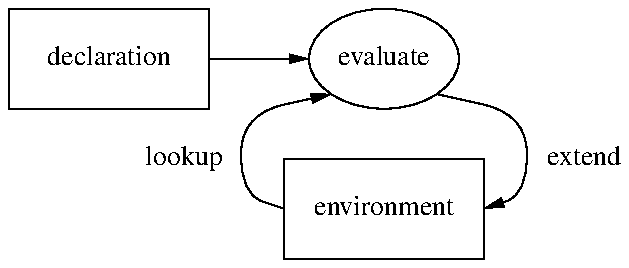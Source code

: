 .PS
box width 1.0 "declaration"
arrow
ellipse "evaluate"
move to last ellipse.s + (0.0, -0.25)
down
box width 1.0 "environment"

move to last ellipse.sw
spline left 0.45 down 0.1 then down 0.4 to last box .w <-
move to last box.nw
line invis above "lookup" left 1.0

move to last ellipse.se
spline right 0.45 down 0.1 then down 0.4 to last box .e ->
move to last box.ne
line invis above "extend" right 1.0
.PE

